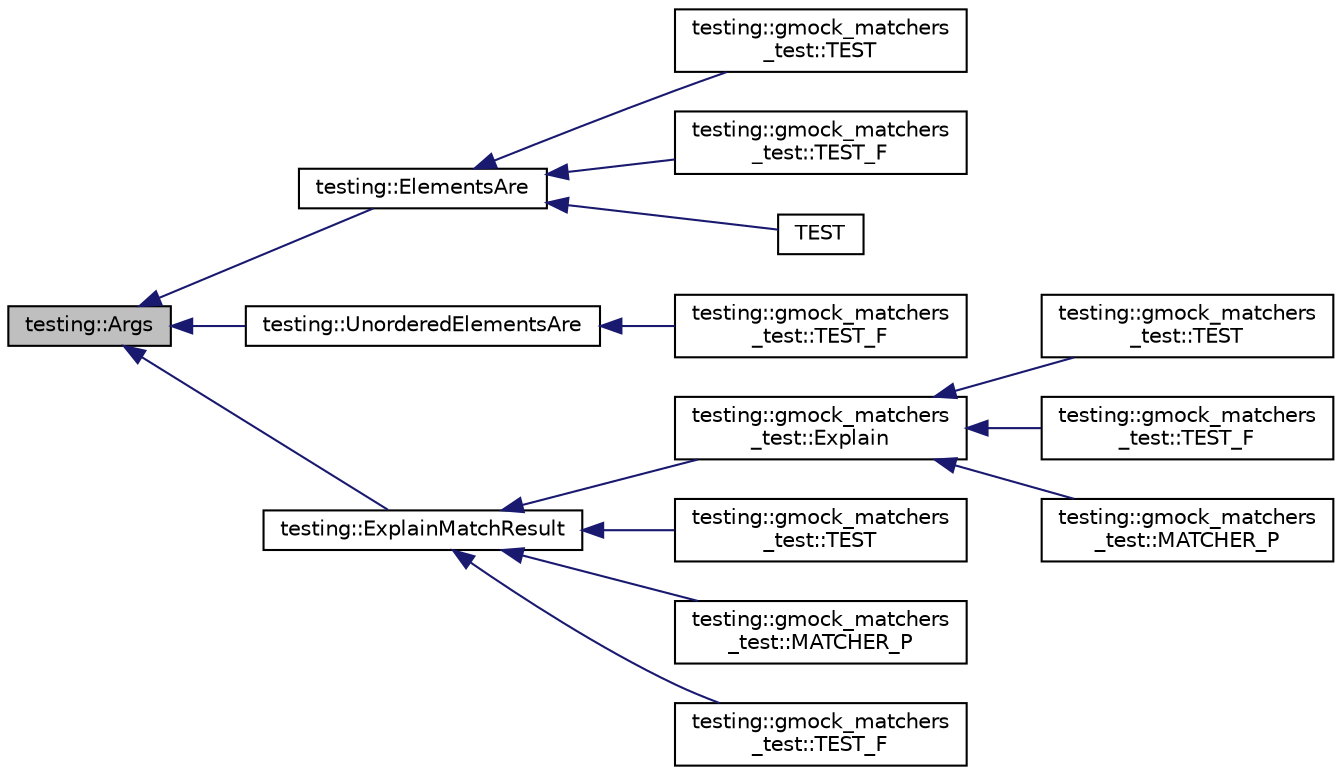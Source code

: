 digraph "testing::Args"
{
  edge [fontname="Helvetica",fontsize="10",labelfontname="Helvetica",labelfontsize="10"];
  node [fontname="Helvetica",fontsize="10",shape=record];
  rankdir="LR";
  Node233 [label="testing::Args",height=0.2,width=0.4,color="black", fillcolor="grey75", style="filled", fontcolor="black"];
  Node233 -> Node234 [dir="back",color="midnightblue",fontsize="10",style="solid",fontname="Helvetica"];
  Node234 [label="testing::ElementsAre",height=0.2,width=0.4,color="black", fillcolor="white", style="filled",URL="$d0/d75/namespacetesting.html#a79cf4ae694bf8231dcf283b325405f27"];
  Node234 -> Node235 [dir="back",color="midnightblue",fontsize="10",style="solid",fontname="Helvetica"];
  Node235 [label="testing::gmock_matchers\l_test::TEST",height=0.2,width=0.4,color="black", fillcolor="white", style="filled",URL="$d5/de1/namespacetesting_1_1gmock__matchers__test.html#a3cf0d2f2c08e34ca0b7e11ff27b4a7ca"];
  Node234 -> Node236 [dir="back",color="midnightblue",fontsize="10",style="solid",fontname="Helvetica"];
  Node236 [label="testing::gmock_matchers\l_test::TEST_F",height=0.2,width=0.4,color="black", fillcolor="white", style="filled",URL="$d5/de1/namespacetesting_1_1gmock__matchers__test.html#a7d2395b1cb6a90bdc8d46ae06f99f6c7"];
  Node234 -> Node237 [dir="back",color="midnightblue",fontsize="10",style="solid",fontname="Helvetica"];
  Node237 [label="TEST",height=0.2,width=0.4,color="black", fillcolor="white", style="filled",URL="$d8/dce/gmock__link__test_8h.html#adccb056e47ae0c111fdb5c8718aa1237"];
  Node233 -> Node238 [dir="back",color="midnightblue",fontsize="10",style="solid",fontname="Helvetica"];
  Node238 [label="testing::UnorderedElementsAre",height=0.2,width=0.4,color="black", fillcolor="white", style="filled",URL="$d0/d75/namespacetesting.html#a8622c12aadfa0e60f7d68683eeb21115"];
  Node238 -> Node239 [dir="back",color="midnightblue",fontsize="10",style="solid",fontname="Helvetica"];
  Node239 [label="testing::gmock_matchers\l_test::TEST_F",height=0.2,width=0.4,color="black", fillcolor="white", style="filled",URL="$d5/de1/namespacetesting_1_1gmock__matchers__test.html#ab09132c3b991b8f104f3091370d2fe55"];
  Node233 -> Node240 [dir="back",color="midnightblue",fontsize="10",style="solid",fontname="Helvetica"];
  Node240 [label="testing::ExplainMatchResult",height=0.2,width=0.4,color="black", fillcolor="white", style="filled",URL="$d0/d75/namespacetesting.html#a6d5fbd5104dafc63bf705dafbcb5ce18"];
  Node240 -> Node241 [dir="back",color="midnightblue",fontsize="10",style="solid",fontname="Helvetica"];
  Node241 [label="testing::gmock_matchers\l_test::Explain",height=0.2,width=0.4,color="black", fillcolor="white", style="filled",URL="$d5/de1/namespacetesting_1_1gmock__matchers__test.html#a54e38d7df891801181af4c2acc38c3d5"];
  Node241 -> Node242 [dir="back",color="midnightblue",fontsize="10",style="solid",fontname="Helvetica"];
  Node242 [label="testing::gmock_matchers\l_test::TEST",height=0.2,width=0.4,color="black", fillcolor="white", style="filled",URL="$d5/de1/namespacetesting_1_1gmock__matchers__test.html#ad212c5ac3ef7a102a6b1712e40e06a1e"];
  Node241 -> Node243 [dir="back",color="midnightblue",fontsize="10",style="solid",fontname="Helvetica"];
  Node243 [label="testing::gmock_matchers\l_test::TEST_F",height=0.2,width=0.4,color="black", fillcolor="white", style="filled",URL="$d5/de1/namespacetesting_1_1gmock__matchers__test.html#a4250d3de38128f3452a0a9e93173bdb4"];
  Node241 -> Node244 [dir="back",color="midnightblue",fontsize="10",style="solid",fontname="Helvetica"];
  Node244 [label="testing::gmock_matchers\l_test::MATCHER_P",height=0.2,width=0.4,color="black", fillcolor="white", style="filled",URL="$d5/de1/namespacetesting_1_1gmock__matchers__test.html#a3d3f285bba1766bf9daf840a16e79924"];
  Node240 -> Node245 [dir="back",color="midnightblue",fontsize="10",style="solid",fontname="Helvetica"];
  Node245 [label="testing::gmock_matchers\l_test::TEST",height=0.2,width=0.4,color="black", fillcolor="white", style="filled",URL="$d5/de1/namespacetesting_1_1gmock__matchers__test.html#a985e2bc1546b67de764d759de111e8e9"];
  Node240 -> Node246 [dir="back",color="midnightblue",fontsize="10",style="solid",fontname="Helvetica"];
  Node246 [label="testing::gmock_matchers\l_test::MATCHER_P",height=0.2,width=0.4,color="black", fillcolor="white", style="filled",URL="$d5/de1/namespacetesting_1_1gmock__matchers__test.html#ab4f04d3b75ca92e4f5fd711b9f2a514a"];
  Node240 -> Node247 [dir="back",color="midnightblue",fontsize="10",style="solid",fontname="Helvetica"];
  Node247 [label="testing::gmock_matchers\l_test::TEST_F",height=0.2,width=0.4,color="black", fillcolor="white", style="filled",URL="$d5/de1/namespacetesting_1_1gmock__matchers__test.html#a177c3db59da001df2441deb1ddb083af"];
}
